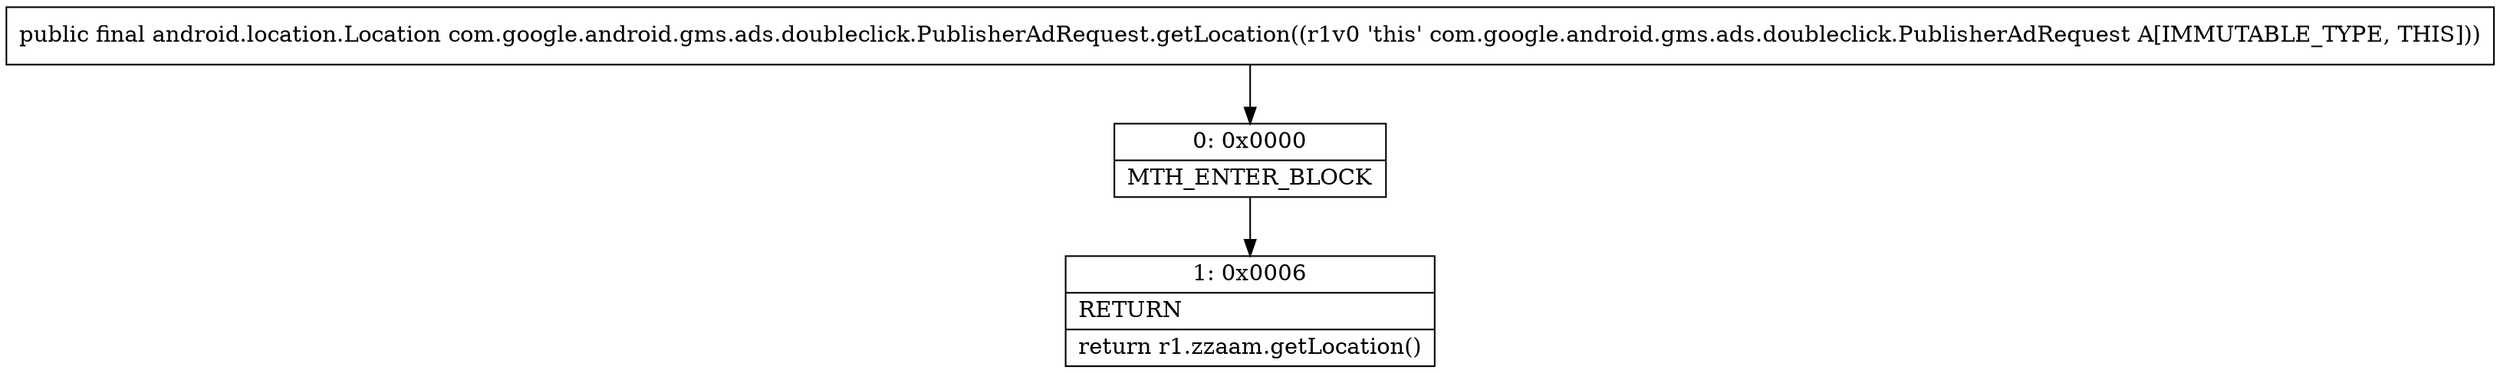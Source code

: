digraph "CFG forcom.google.android.gms.ads.doubleclick.PublisherAdRequest.getLocation()Landroid\/location\/Location;" {
Node_0 [shape=record,label="{0\:\ 0x0000|MTH_ENTER_BLOCK\l}"];
Node_1 [shape=record,label="{1\:\ 0x0006|RETURN\l|return r1.zzaam.getLocation()\l}"];
MethodNode[shape=record,label="{public final android.location.Location com.google.android.gms.ads.doubleclick.PublisherAdRequest.getLocation((r1v0 'this' com.google.android.gms.ads.doubleclick.PublisherAdRequest A[IMMUTABLE_TYPE, THIS])) }"];
MethodNode -> Node_0;
Node_0 -> Node_1;
}

